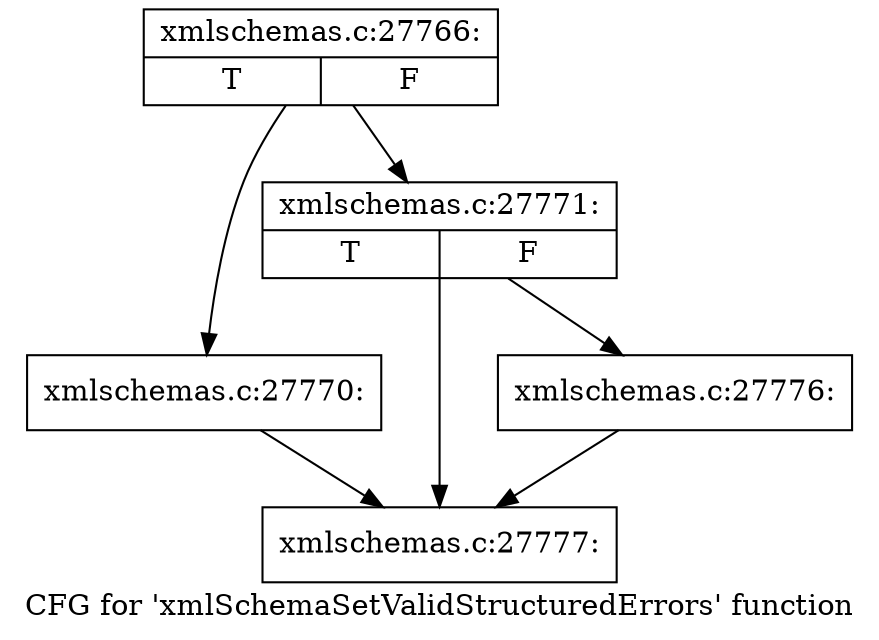 digraph "CFG for 'xmlSchemaSetValidStructuredErrors' function" {
	label="CFG for 'xmlSchemaSetValidStructuredErrors' function";

	Node0x4e59b20 [shape=record,label="{xmlschemas.c:27766:|{<s0>T|<s1>F}}"];
	Node0x4e59b20 -> Node0x4e5bc20;
	Node0x4e59b20 -> Node0x4e5bc70;
	Node0x4e5bc20 [shape=record,label="{xmlschemas.c:27770:}"];
	Node0x4e5bc20 -> Node0x4e5cad0;
	Node0x4e5bc70 [shape=record,label="{xmlschemas.c:27771:|{<s0>T|<s1>F}}"];
	Node0x4e5bc70 -> Node0x4e5ca80;
	Node0x4e5bc70 -> Node0x4e5cad0;
	Node0x4e5ca80 [shape=record,label="{xmlschemas.c:27776:}"];
	Node0x4e5ca80 -> Node0x4e5cad0;
	Node0x4e5cad0 [shape=record,label="{xmlschemas.c:27777:}"];
}
